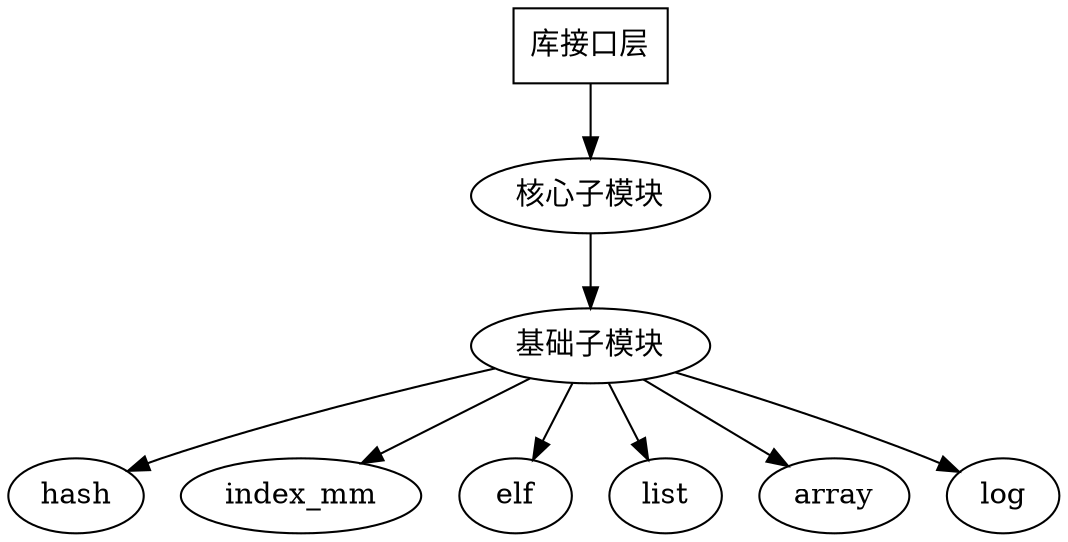 digraph G {
size = "7.5 7.5"

	库接口层 [shape=box];

	库接口层 -> 核心子模块 -> 基础子模块; 

	基础子模块 -> hash;
	基础子模块 -> index_mm;
	基础子模块 -> elf;
	基础子模块 -> list;
	基础子模块 -> array;
	基础子模块 -> log;

}
